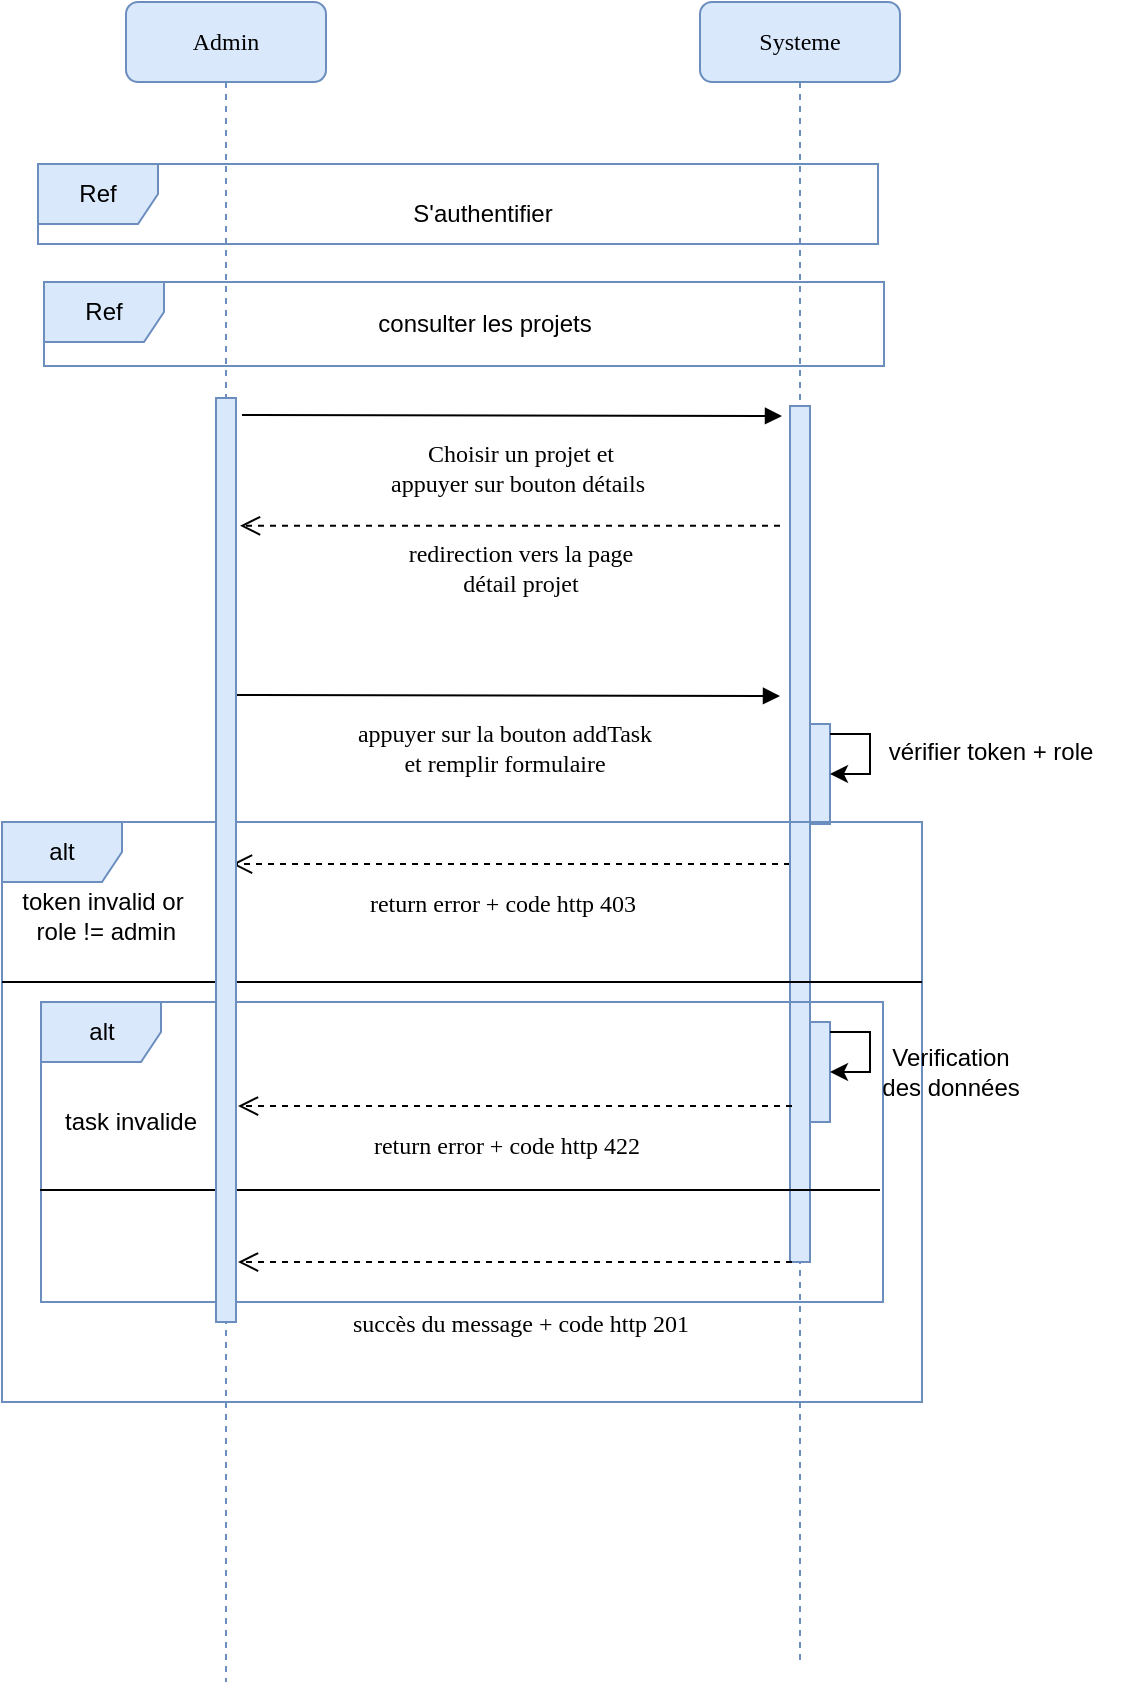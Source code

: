 <mxfile version="22.1.11" type="github">
  <diagram name="Page-1" id="cibeT_CmQrJjmUiH4mqD">
    <mxGraphModel dx="1601" dy="878" grid="1" gridSize="10" guides="1" tooltips="1" connect="1" arrows="1" fold="1" page="1" pageScale="1" pageWidth="827" pageHeight="1169" math="0" shadow="0">
      <root>
        <mxCell id="0" />
        <mxCell id="1" parent="0" />
        <mxCell id="2ih6DXHKSrbknL4vDnor-1" value="return error + code http 403" style="html=1;verticalAlign=bottom;endArrow=open;dashed=1;endSize=8;labelBackgroundColor=none;fontFamily=Verdana;fontSize=12;entryX=1.5;entryY=0.57;entryDx=0;entryDy=0;entryPerimeter=0;" edge="1" parent="1" source="2ih6DXHKSrbknL4vDnor-3">
          <mxGeometry x="0.031" y="29" relative="1" as="geometry">
            <mxPoint x="746" y="1161.02" as="targetPoint" />
            <mxPoint x="1016" y="1161" as="sourcePoint" />
            <mxPoint as="offset" />
          </mxGeometry>
        </mxCell>
        <mxCell id="2ih6DXHKSrbknL4vDnor-2" value="Systeme" style="shape=umlLifeline;perimeter=lifelinePerimeter;whiteSpace=wrap;html=1;container=1;collapsible=0;recursiveResize=0;outlineConnect=0;rounded=1;shadow=0;comic=0;labelBackgroundColor=none;strokeWidth=1;fontFamily=Verdana;fontSize=12;align=center;fillColor=#dae8fc;strokeColor=#6c8ebf;" vertex="1" parent="1">
          <mxGeometry x="980" y="730" width="100" height="830" as="geometry" />
        </mxCell>
        <mxCell id="2ih6DXHKSrbknL4vDnor-3" value="" style="html=1;points=[];perimeter=orthogonalPerimeter;rounded=0;shadow=0;comic=0;labelBackgroundColor=none;strokeWidth=1;fontFamily=Verdana;fontSize=12;align=center;fillColor=#dae8fc;strokeColor=#6c8ebf;" vertex="1" parent="2ih6DXHKSrbknL4vDnor-2">
          <mxGeometry x="45" y="202" width="10" height="428" as="geometry" />
        </mxCell>
        <mxCell id="2ih6DXHKSrbknL4vDnor-4" value="" style="html=1;points=[[0,0,0,0,5],[0,1,0,0,-5],[1,0,0,0,5],[1,1,0,0,-5]];perimeter=orthogonalPerimeter;outlineConnect=0;targetShapes=umlLifeline;portConstraint=eastwest;newEdgeStyle={&quot;curved&quot;:0,&quot;rounded&quot;:0};fillColor=#dae8fc;strokeColor=#6c8ebf;" vertex="1" parent="2ih6DXHKSrbknL4vDnor-2">
          <mxGeometry x="55" y="361" width="10" height="50" as="geometry" />
        </mxCell>
        <mxCell id="2ih6DXHKSrbknL4vDnor-5" style="edgeStyle=orthogonalEdgeStyle;rounded=0;orthogonalLoop=1;jettySize=auto;html=1;curved=0;exitX=1;exitY=0;exitDx=0;exitDy=5;exitPerimeter=0;" edge="1" parent="2ih6DXHKSrbknL4vDnor-2" source="2ih6DXHKSrbknL4vDnor-4" target="2ih6DXHKSrbknL4vDnor-4">
          <mxGeometry relative="1" as="geometry" />
        </mxCell>
        <mxCell id="2ih6DXHKSrbknL4vDnor-6" value="Choisir un projet et &lt;br&gt;appuyer sur bouton détails&amp;nbsp;" style="html=1;verticalAlign=bottom;endArrow=block;labelBackgroundColor=none;fontFamily=Verdana;fontSize=12;edgeStyle=elbowEdgeStyle;elbow=vertical;" edge="1" parent="1">
          <mxGeometry x="0.029" y="-43" relative="1" as="geometry">
            <mxPoint x="751" y="936.5" as="sourcePoint" />
            <mxPoint x="1021" y="937" as="targetPoint" />
            <mxPoint as="offset" />
          </mxGeometry>
        </mxCell>
        <mxCell id="2ih6DXHKSrbknL4vDnor-7" value="Ref" style="shape=umlFrame;whiteSpace=wrap;html=1;pointerEvents=0;fillColor=#dae8fc;strokeColor=#6c8ebf;" vertex="1" parent="1">
          <mxGeometry x="649" y="811" width="420" height="40" as="geometry" />
        </mxCell>
        <mxCell id="2ih6DXHKSrbknL4vDnor-8" value="S&#39;authentifier" style="text;html=1;align=center;verticalAlign=middle;resizable=0;points=[];autosize=1;strokeColor=none;fillColor=none;" vertex="1" parent="1">
          <mxGeometry x="826" y="821" width="90" height="30" as="geometry" />
        </mxCell>
        <mxCell id="2ih6DXHKSrbknL4vDnor-9" value="token invalid or&lt;br&gt;&amp;nbsp;role != admin" style="text;html=1;align=center;verticalAlign=middle;resizable=0;points=[];autosize=1;strokeColor=none;fillColor=none;" vertex="1" parent="1">
          <mxGeometry x="631" y="1167" width="100" height="40" as="geometry" />
        </mxCell>
        <mxCell id="2ih6DXHKSrbknL4vDnor-10" value="redirection vers la page &lt;br&gt;détail projet" style="html=1;verticalAlign=bottom;endArrow=open;dashed=1;endSize=8;labelBackgroundColor=none;fontFamily=Verdana;fontSize=12;entryX=1.5;entryY=0.57;entryDx=0;entryDy=0;entryPerimeter=0;exitX=-0.4;exitY=0.633;exitDx=0;exitDy=0;exitPerimeter=0;" edge="1" parent="1">
          <mxGeometry x="-0.037" y="38" relative="1" as="geometry">
            <mxPoint x="750" y="991.9" as="targetPoint" />
            <mxPoint x="1020" y="991.88" as="sourcePoint" />
            <mxPoint as="offset" />
          </mxGeometry>
        </mxCell>
        <mxCell id="2ih6DXHKSrbknL4vDnor-11" value="appuyer sur la bouton addTask&lt;br&gt;et remplir formulaire" style="html=1;verticalAlign=bottom;endArrow=block;labelBackgroundColor=none;fontFamily=Verdana;fontSize=12;edgeStyle=elbowEdgeStyle;elbow=vertical;" edge="1" parent="1">
          <mxGeometry x="-0.014" y="-43" relative="1" as="geometry">
            <mxPoint x="747" y="1076.5" as="sourcePoint" />
            <mxPoint x="1020" y="1077" as="targetPoint" />
            <mxPoint as="offset" />
          </mxGeometry>
        </mxCell>
        <mxCell id="2ih6DXHKSrbknL4vDnor-12" value="vérifier token + role" style="text;html=1;align=center;verticalAlign=middle;resizable=0;points=[];autosize=1;strokeColor=none;fillColor=none;" vertex="1" parent="1">
          <mxGeometry x="1060" y="1090" width="130" height="30" as="geometry" />
        </mxCell>
        <mxCell id="2ih6DXHKSrbknL4vDnor-13" value="alt" style="shape=umlFrame;whiteSpace=wrap;html=1;pointerEvents=0;fillColor=#dae8fc;strokeColor=#6c8ebf;" vertex="1" parent="1">
          <mxGeometry x="631" y="1140" width="460" height="290" as="geometry" />
        </mxCell>
        <mxCell id="2ih6DXHKSrbknL4vDnor-14" value="" style="line;strokeWidth=1;fillColor=none;align=left;verticalAlign=middle;spacingTop=-1;spacingLeft=3;spacingRight=3;rotatable=0;labelPosition=right;points=[];portConstraint=eastwest;strokeColor=inherit;" vertex="1" parent="1">
          <mxGeometry x="631" y="1216" width="460" height="8" as="geometry" />
        </mxCell>
        <mxCell id="2ih6DXHKSrbknL4vDnor-15" value="" style="html=1;points=[[0,0,0,0,5],[0,1,0,0,-5],[1,0,0,0,5],[1,1,0,0,-5]];perimeter=orthogonalPerimeter;outlineConnect=0;targetShapes=umlLifeline;portConstraint=eastwest;newEdgeStyle={&quot;curved&quot;:0,&quot;rounded&quot;:0};fillColor=#dae8fc;strokeColor=#6c8ebf;" vertex="1" parent="1">
          <mxGeometry x="1035" y="1240" width="10" height="50" as="geometry" />
        </mxCell>
        <mxCell id="2ih6DXHKSrbknL4vDnor-16" value="alt" style="shape=umlFrame;whiteSpace=wrap;html=1;pointerEvents=0;fillColor=#dae8fc;strokeColor=#6c8ebf;" vertex="1" parent="1">
          <mxGeometry x="650.5" y="1230" width="421" height="150" as="geometry" />
        </mxCell>
        <mxCell id="2ih6DXHKSrbknL4vDnor-17" value="Verification &lt;br&gt;des données" style="text;html=1;align=center;verticalAlign=middle;resizable=0;points=[];autosize=1;strokeColor=none;fillColor=none;" vertex="1" parent="1">
          <mxGeometry x="1060" y="1245" width="90" height="40" as="geometry" />
        </mxCell>
        <mxCell id="2ih6DXHKSrbknL4vDnor-18" style="edgeStyle=orthogonalEdgeStyle;rounded=0;orthogonalLoop=1;jettySize=auto;html=1;curved=0;exitX=1;exitY=0;exitDx=0;exitDy=5;exitPerimeter=0;" edge="1" parent="1" source="2ih6DXHKSrbknL4vDnor-15" target="2ih6DXHKSrbknL4vDnor-15">
          <mxGeometry relative="1" as="geometry" />
        </mxCell>
        <mxCell id="2ih6DXHKSrbknL4vDnor-19" value="return error + code http 422" style="html=1;verticalAlign=bottom;endArrow=open;dashed=1;endSize=8;labelBackgroundColor=none;fontFamily=Verdana;fontSize=12;entryX=1.5;entryY=0.57;entryDx=0;entryDy=0;entryPerimeter=0;exitX=-0.232;exitY=0.925;exitDx=0;exitDy=0;exitPerimeter=0;" edge="1" parent="1">
          <mxGeometry x="0.031" y="29" relative="1" as="geometry">
            <mxPoint x="749" y="1282.02" as="targetPoint" />
            <mxPoint x="1026" y="1282" as="sourcePoint" />
            <mxPoint as="offset" />
          </mxGeometry>
        </mxCell>
        <mxCell id="2ih6DXHKSrbknL4vDnor-20" value="task invalide" style="text;html=1;align=center;verticalAlign=middle;resizable=0;points=[];autosize=1;strokeColor=none;fillColor=none;" vertex="1" parent="1">
          <mxGeometry x="650" y="1275" width="90" height="30" as="geometry" />
        </mxCell>
        <mxCell id="2ih6DXHKSrbknL4vDnor-21" value="" style="line;strokeWidth=1;fillColor=none;align=left;verticalAlign=middle;spacingTop=-1;spacingLeft=3;spacingRight=3;rotatable=0;labelPosition=right;points=[];portConstraint=eastwest;strokeColor=inherit;" vertex="1" parent="1">
          <mxGeometry x="650" y="1320" width="420" height="8" as="geometry" />
        </mxCell>
        <mxCell id="2ih6DXHKSrbknL4vDnor-22" value="succès du message + code http 201" style="html=1;verticalAlign=bottom;endArrow=open;dashed=1;endSize=8;labelBackgroundColor=none;fontFamily=Verdana;fontSize=12;entryX=1.5;entryY=0.57;entryDx=0;entryDy=0;entryPerimeter=0;exitX=-0.232;exitY=0.925;exitDx=0;exitDy=0;exitPerimeter=0;" edge="1" parent="1">
          <mxGeometry x="-0.018" y="40" relative="1" as="geometry">
            <mxPoint x="749" y="1360.02" as="targetPoint" />
            <mxPoint x="1026" y="1360" as="sourcePoint" />
            <mxPoint as="offset" />
          </mxGeometry>
        </mxCell>
        <mxCell id="2ih6DXHKSrbknL4vDnor-23" value="Admin" style="shape=umlLifeline;perimeter=lifelinePerimeter;whiteSpace=wrap;html=1;container=1;collapsible=0;recursiveResize=0;outlineConnect=0;rounded=1;shadow=0;comic=0;labelBackgroundColor=none;strokeWidth=1;fontFamily=Verdana;fontSize=12;align=center;fillColor=#dae8fc;strokeColor=#6c8ebf;" vertex="1" parent="1">
          <mxGeometry x="693" y="730" width="100" height="840" as="geometry" />
        </mxCell>
        <mxCell id="2ih6DXHKSrbknL4vDnor-24" value="" style="html=1;points=[];perimeter=orthogonalPerimeter;rounded=0;shadow=0;comic=0;labelBackgroundColor=none;strokeWidth=1;fontFamily=Verdana;fontSize=12;align=center;fillColor=#dae8fc;strokeColor=#6c8ebf;" vertex="1" parent="2ih6DXHKSrbknL4vDnor-23">
          <mxGeometry x="45" y="198" width="10" height="462" as="geometry" />
        </mxCell>
        <mxCell id="2ih6DXHKSrbknL4vDnor-25" value="Ref" style="shape=umlFrame;whiteSpace=wrap;html=1;pointerEvents=0;fillColor=#dae8fc;strokeColor=#6c8ebf;" vertex="1" parent="1">
          <mxGeometry x="652" y="870" width="420" height="42" as="geometry" />
        </mxCell>
        <mxCell id="2ih6DXHKSrbknL4vDnor-26" value="consulter les projets" style="text;html=1;align=center;verticalAlign=middle;resizable=0;points=[];autosize=1;strokeColor=none;fillColor=none;" vertex="1" parent="1">
          <mxGeometry x="807" y="876" width="130" height="30" as="geometry" />
        </mxCell>
      </root>
    </mxGraphModel>
  </diagram>
</mxfile>
